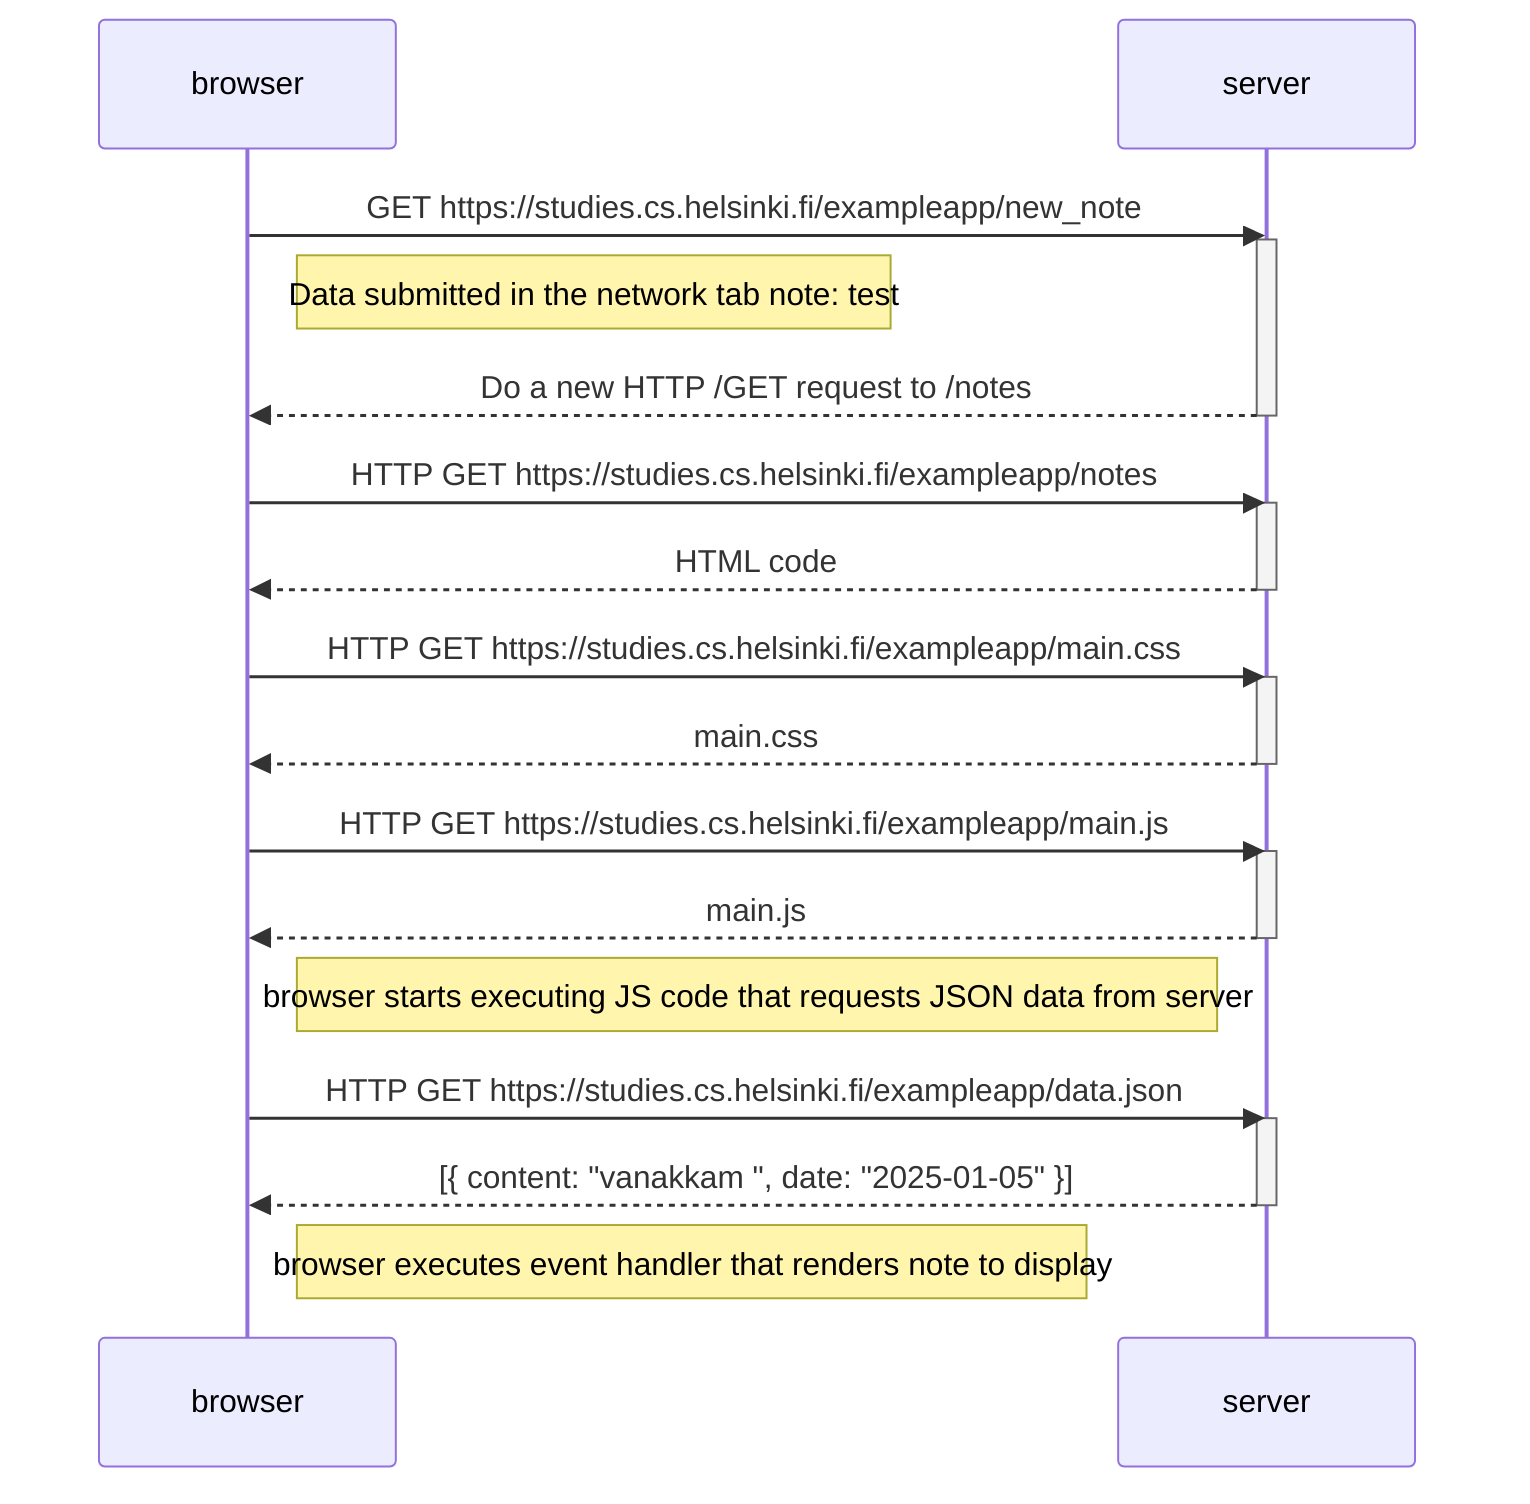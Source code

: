 sequenceDiagram
participant browser
participant server

browser->>server: GET https://studies.cs.helsinki.fi/exampleapp/new_note
    activate server
    Note right of browser: Data submitted in the network tab note: test
    server-->>browser: Do a new HTTP /GET request to /notes
    deactivate server


    browser->>server: HTTP GET https://studies.cs.helsinki.fi/exampleapp/notes
    activate server
    server-->>browser: HTML code
    deactivate server

    browser->>server: HTTP GET https://studies.cs.helsinki.fi/exampleapp/main.css
    activate server
    server-->>browser: main.css
    deactivate server

    browser->>server: HTTP GET https://studies.cs.helsinki.fi/exampleapp/main.js
    activate server
    server-->>browser: main.js
    deactivate server

    Note right of browser: browser starts executing JS code that requests JSON data from server

    browser->>server: HTTP GET https://studies.cs.helsinki.fi/exampleapp/data.json
    activate server
    server-->>browser: [{ content: "vanakkam ", date: "2025-01-05" }]
    deactivate server

    Note right of browser: browser executes event handler that renders note to display